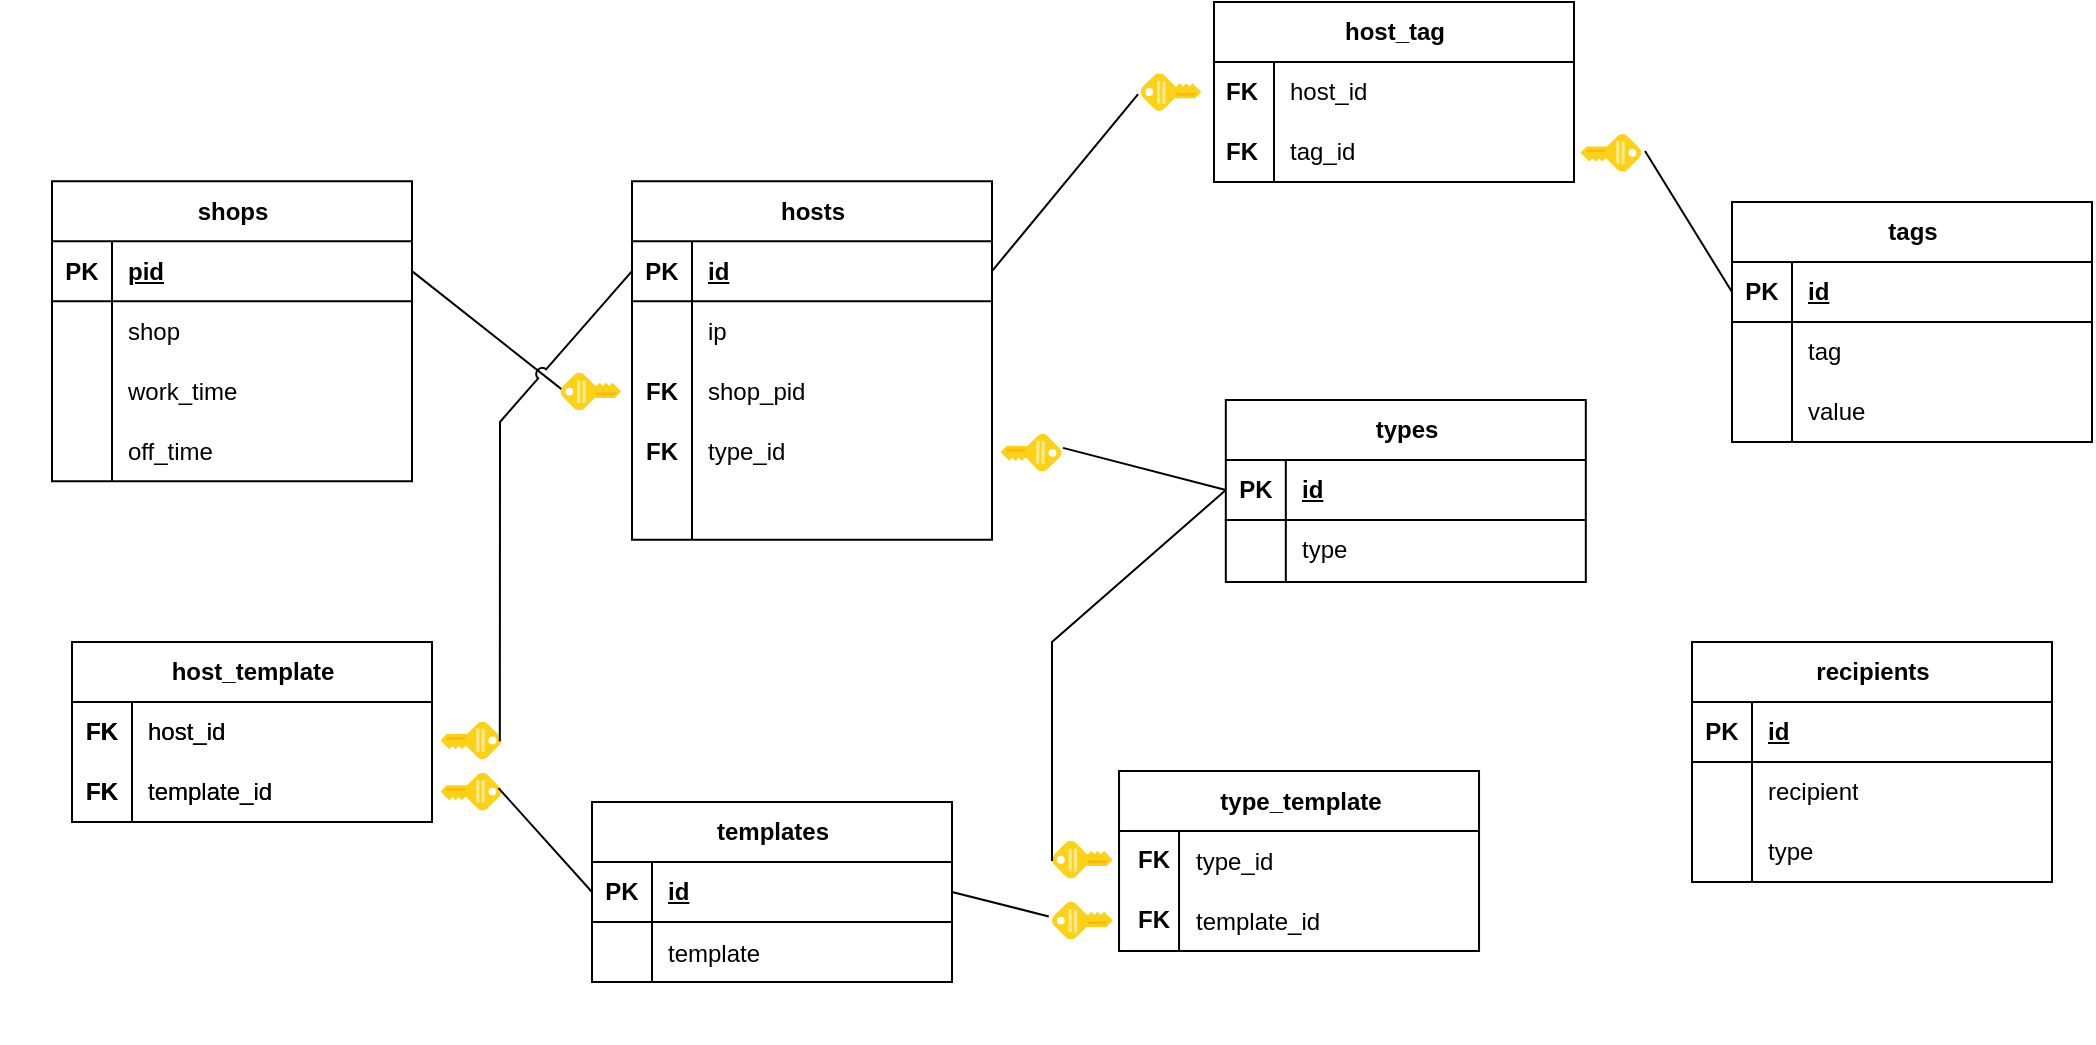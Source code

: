 <mxfile version="21.1.4" type="device">
  <diagram name="Страница-1" id="Page-1">
    <mxGraphModel dx="1434" dy="796" grid="1" gridSize="10" guides="1" tooltips="1" connect="1" arrows="1" fold="1" page="1" pageScale="1" pageWidth="1169" pageHeight="827" math="0" shadow="0">
      <root>
        <mxCell id="0" />
        <mxCell id="1" value="Соединительная линия" parent="0" />
        <mxCell id="zsV1o42NMVgyYvkbm9ST-91" value="tags" style="shape=table;startSize=30;container=1;collapsible=1;childLayout=tableLayout;fixedRows=1;rowLines=0;fontStyle=1;align=center;resizeLast=1;html=1;" parent="1" vertex="1">
          <mxGeometry x="900" y="160" width="180" height="120" as="geometry" />
        </mxCell>
        <mxCell id="zsV1o42NMVgyYvkbm9ST-92" value="" style="shape=tableRow;horizontal=0;startSize=0;swimlaneHead=0;swimlaneBody=0;fillColor=none;collapsible=0;dropTarget=0;points=[[0,0.5],[1,0.5]];portConstraint=eastwest;top=0;left=0;right=0;bottom=1;" parent="zsV1o42NMVgyYvkbm9ST-91" vertex="1">
          <mxGeometry y="30" width="180" height="30" as="geometry" />
        </mxCell>
        <mxCell id="zsV1o42NMVgyYvkbm9ST-93" value="PK" style="shape=partialRectangle;connectable=0;fillColor=none;top=0;left=0;bottom=0;right=0;fontStyle=1;overflow=hidden;whiteSpace=wrap;html=1;" parent="zsV1o42NMVgyYvkbm9ST-92" vertex="1">
          <mxGeometry width="30" height="30" as="geometry">
            <mxRectangle width="30" height="30" as="alternateBounds" />
          </mxGeometry>
        </mxCell>
        <mxCell id="zsV1o42NMVgyYvkbm9ST-94" value="id" style="shape=partialRectangle;connectable=0;fillColor=none;top=0;left=0;bottom=0;right=0;align=left;spacingLeft=6;fontStyle=5;overflow=hidden;whiteSpace=wrap;html=1;" parent="zsV1o42NMVgyYvkbm9ST-92" vertex="1">
          <mxGeometry x="30" width="150" height="30" as="geometry">
            <mxRectangle width="150" height="30" as="alternateBounds" />
          </mxGeometry>
        </mxCell>
        <mxCell id="zsV1o42NMVgyYvkbm9ST-95" value="" style="shape=tableRow;horizontal=0;startSize=0;swimlaneHead=0;swimlaneBody=0;fillColor=none;collapsible=0;dropTarget=0;points=[[0,0.5],[1,0.5]];portConstraint=eastwest;top=0;left=0;right=0;bottom=0;" parent="zsV1o42NMVgyYvkbm9ST-91" vertex="1">
          <mxGeometry y="60" width="180" height="30" as="geometry" />
        </mxCell>
        <mxCell id="zsV1o42NMVgyYvkbm9ST-96" value="" style="shape=partialRectangle;connectable=0;fillColor=none;top=0;left=0;bottom=0;right=0;editable=1;overflow=hidden;whiteSpace=wrap;html=1;" parent="zsV1o42NMVgyYvkbm9ST-95" vertex="1">
          <mxGeometry width="30" height="30" as="geometry">
            <mxRectangle width="30" height="30" as="alternateBounds" />
          </mxGeometry>
        </mxCell>
        <mxCell id="zsV1o42NMVgyYvkbm9ST-97" value="tag" style="shape=partialRectangle;connectable=0;fillColor=none;top=0;left=0;bottom=0;right=0;align=left;spacingLeft=6;overflow=hidden;whiteSpace=wrap;html=1;" parent="zsV1o42NMVgyYvkbm9ST-95" vertex="1">
          <mxGeometry x="30" width="150" height="30" as="geometry">
            <mxRectangle width="150" height="30" as="alternateBounds" />
          </mxGeometry>
        </mxCell>
        <mxCell id="zsV1o42NMVgyYvkbm9ST-98" value="" style="shape=tableRow;horizontal=0;startSize=0;swimlaneHead=0;swimlaneBody=0;fillColor=none;collapsible=0;dropTarget=0;points=[[0,0.5],[1,0.5]];portConstraint=eastwest;top=0;left=0;right=0;bottom=0;" parent="zsV1o42NMVgyYvkbm9ST-91" vertex="1">
          <mxGeometry y="90" width="180" height="30" as="geometry" />
        </mxCell>
        <mxCell id="zsV1o42NMVgyYvkbm9ST-99" value="" style="shape=partialRectangle;connectable=0;fillColor=none;top=0;left=0;bottom=0;right=0;editable=1;overflow=hidden;whiteSpace=wrap;html=1;" parent="zsV1o42NMVgyYvkbm9ST-98" vertex="1">
          <mxGeometry width="30" height="30" as="geometry">
            <mxRectangle width="30" height="30" as="alternateBounds" />
          </mxGeometry>
        </mxCell>
        <mxCell id="zsV1o42NMVgyYvkbm9ST-100" value="value" style="shape=partialRectangle;connectable=0;fillColor=none;top=0;left=0;bottom=0;right=0;align=left;spacingLeft=6;overflow=hidden;whiteSpace=wrap;html=1;" parent="zsV1o42NMVgyYvkbm9ST-98" vertex="1">
          <mxGeometry x="30" width="150" height="30" as="geometry">
            <mxRectangle width="150" height="30" as="alternateBounds" />
          </mxGeometry>
        </mxCell>
        <mxCell id="zsV1o42NMVgyYvkbm9ST-101" value="host_tag" style="shape=table;startSize=30;container=1;collapsible=1;childLayout=tableLayout;fixedRows=1;rowLines=0;fontStyle=1;align=center;resizeLast=1;html=1;" parent="1" vertex="1">
          <mxGeometry x="641" y="60" width="180" height="90" as="geometry" />
        </mxCell>
        <mxCell id="zsV1o42NMVgyYvkbm9ST-108" value="" style="shape=tableRow;horizontal=0;startSize=0;swimlaneHead=0;swimlaneBody=0;fillColor=none;collapsible=0;dropTarget=0;points=[[0,0.5],[1,0.5]];portConstraint=eastwest;top=0;left=0;right=0;bottom=0;" parent="zsV1o42NMVgyYvkbm9ST-101" vertex="1">
          <mxGeometry y="30" width="180" height="30" as="geometry" />
        </mxCell>
        <mxCell id="zsV1o42NMVgyYvkbm9ST-109" value="" style="shape=partialRectangle;connectable=0;fillColor=none;top=0;left=0;bottom=0;right=0;editable=1;overflow=hidden;whiteSpace=wrap;html=1;" parent="zsV1o42NMVgyYvkbm9ST-108" vertex="1">
          <mxGeometry width="30" height="30" as="geometry">
            <mxRectangle width="30" height="30" as="alternateBounds" />
          </mxGeometry>
        </mxCell>
        <mxCell id="zsV1o42NMVgyYvkbm9ST-110" value="host_id" style="shape=partialRectangle;connectable=0;fillColor=none;top=0;left=0;bottom=0;right=0;align=left;spacingLeft=6;overflow=hidden;whiteSpace=wrap;html=1;" parent="zsV1o42NMVgyYvkbm9ST-108" vertex="1">
          <mxGeometry x="30" width="150" height="30" as="geometry">
            <mxRectangle width="150" height="30" as="alternateBounds" />
          </mxGeometry>
        </mxCell>
        <mxCell id="zsV1o42NMVgyYvkbm9ST-105" value="" style="shape=tableRow;horizontal=0;startSize=0;swimlaneHead=0;swimlaneBody=0;fillColor=none;collapsible=0;dropTarget=0;points=[[0,0.5],[1,0.5]];portConstraint=eastwest;top=0;left=0;right=0;bottom=0;" parent="zsV1o42NMVgyYvkbm9ST-101" vertex="1">
          <mxGeometry y="60" width="180" height="30" as="geometry" />
        </mxCell>
        <mxCell id="zsV1o42NMVgyYvkbm9ST-106" value="" style="shape=partialRectangle;connectable=0;fillColor=none;top=0;left=0;bottom=0;right=0;editable=1;overflow=hidden;whiteSpace=wrap;html=1;" parent="zsV1o42NMVgyYvkbm9ST-105" vertex="1">
          <mxGeometry width="30" height="30" as="geometry">
            <mxRectangle width="30" height="30" as="alternateBounds" />
          </mxGeometry>
        </mxCell>
        <mxCell id="zsV1o42NMVgyYvkbm9ST-107" value="tag_id" style="shape=partialRectangle;connectable=0;fillColor=none;top=0;left=0;bottom=0;right=0;align=left;spacingLeft=6;overflow=hidden;whiteSpace=wrap;html=1;" parent="zsV1o42NMVgyYvkbm9ST-105" vertex="1">
          <mxGeometry x="30" width="150" height="30" as="geometry">
            <mxRectangle width="150" height="30" as="alternateBounds" />
          </mxGeometry>
        </mxCell>
        <mxCell id="zsV1o42NMVgyYvkbm9ST-142" value="" style="group" parent="1" vertex="1" connectable="0">
          <mxGeometry x="60" y="149.57" width="180" height="180" as="geometry" />
        </mxCell>
        <mxCell id="zsV1o42NMVgyYvkbm9ST-1" value="shops" style="shape=table;startSize=30;container=1;collapsible=1;childLayout=tableLayout;fixedRows=1;rowLines=0;fontStyle=1;align=center;resizeLast=1;html=1;" parent="zsV1o42NMVgyYvkbm9ST-142" vertex="1">
          <mxGeometry width="180" height="150" as="geometry" />
        </mxCell>
        <mxCell id="zsV1o42NMVgyYvkbm9ST-2" value="" style="shape=tableRow;horizontal=0;startSize=0;swimlaneHead=0;swimlaneBody=0;fillColor=none;collapsible=0;dropTarget=0;points=[[0,0.5],[1,0.5]];portConstraint=eastwest;top=0;left=0;right=0;bottom=1;" parent="zsV1o42NMVgyYvkbm9ST-1" vertex="1">
          <mxGeometry y="30" width="180" height="30" as="geometry" />
        </mxCell>
        <mxCell id="zsV1o42NMVgyYvkbm9ST-3" value="PK" style="shape=partialRectangle;connectable=0;fillColor=none;top=0;left=0;bottom=0;right=0;fontStyle=1;overflow=hidden;whiteSpace=wrap;html=1;" parent="zsV1o42NMVgyYvkbm9ST-2" vertex="1">
          <mxGeometry width="30" height="30" as="geometry">
            <mxRectangle width="30" height="30" as="alternateBounds" />
          </mxGeometry>
        </mxCell>
        <mxCell id="zsV1o42NMVgyYvkbm9ST-4" value="pid" style="shape=partialRectangle;connectable=0;fillColor=none;top=0;left=0;bottom=0;right=0;align=left;spacingLeft=6;fontStyle=5;overflow=hidden;whiteSpace=wrap;html=1;" parent="zsV1o42NMVgyYvkbm9ST-2" vertex="1">
          <mxGeometry x="30" width="150" height="30" as="geometry">
            <mxRectangle width="150" height="30" as="alternateBounds" />
          </mxGeometry>
        </mxCell>
        <mxCell id="zsV1o42NMVgyYvkbm9ST-5" value="" style="shape=tableRow;horizontal=0;startSize=0;swimlaneHead=0;swimlaneBody=0;fillColor=none;collapsible=0;dropTarget=0;points=[[0,0.5],[1,0.5]];portConstraint=eastwest;top=0;left=0;right=0;bottom=0;" parent="zsV1o42NMVgyYvkbm9ST-1" vertex="1">
          <mxGeometry y="60" width="180" height="30" as="geometry" />
        </mxCell>
        <mxCell id="zsV1o42NMVgyYvkbm9ST-6" value="" style="shape=partialRectangle;connectable=0;fillColor=none;top=0;left=0;bottom=0;right=0;editable=1;overflow=hidden;whiteSpace=wrap;html=1;" parent="zsV1o42NMVgyYvkbm9ST-5" vertex="1">
          <mxGeometry width="30" height="30" as="geometry">
            <mxRectangle width="30" height="30" as="alternateBounds" />
          </mxGeometry>
        </mxCell>
        <mxCell id="zsV1o42NMVgyYvkbm9ST-7" value="" style="shape=partialRectangle;connectable=0;fillColor=none;top=0;left=0;bottom=0;right=0;align=left;spacingLeft=6;overflow=hidden;whiteSpace=wrap;html=1;" parent="zsV1o42NMVgyYvkbm9ST-5" vertex="1">
          <mxGeometry x="30" width="150" height="30" as="geometry">
            <mxRectangle width="150" height="30" as="alternateBounds" />
          </mxGeometry>
        </mxCell>
        <mxCell id="zsV1o42NMVgyYvkbm9ST-8" value="" style="shape=tableRow;horizontal=0;startSize=0;swimlaneHead=0;swimlaneBody=0;fillColor=none;collapsible=0;dropTarget=0;points=[[0,0.5],[1,0.5]];portConstraint=eastwest;top=0;left=0;right=0;bottom=0;" parent="zsV1o42NMVgyYvkbm9ST-1" vertex="1">
          <mxGeometry y="90" width="180" height="60" as="geometry" />
        </mxCell>
        <mxCell id="zsV1o42NMVgyYvkbm9ST-9" value="" style="shape=partialRectangle;connectable=0;fillColor=none;top=0;left=0;bottom=0;right=0;editable=1;overflow=hidden;whiteSpace=wrap;html=1;" parent="zsV1o42NMVgyYvkbm9ST-8" vertex="1">
          <mxGeometry width="30" height="60" as="geometry">
            <mxRectangle width="30" height="60" as="alternateBounds" />
          </mxGeometry>
        </mxCell>
        <mxCell id="zsV1o42NMVgyYvkbm9ST-10" value="" style="shape=partialRectangle;connectable=0;fillColor=none;top=0;left=0;bottom=0;right=0;align=left;spacingLeft=6;overflow=hidden;whiteSpace=wrap;html=1;" parent="zsV1o42NMVgyYvkbm9ST-8" vertex="1">
          <mxGeometry x="30" width="150" height="60" as="geometry">
            <mxRectangle width="150" height="60" as="alternateBounds" />
          </mxGeometry>
        </mxCell>
        <mxCell id="zsV1o42NMVgyYvkbm9ST-137" value="shop" style="shape=partialRectangle;connectable=0;fillColor=none;top=0;left=0;bottom=0;right=0;align=left;spacingLeft=6;overflow=hidden;whiteSpace=wrap;html=1;" parent="zsV1o42NMVgyYvkbm9ST-142" vertex="1">
          <mxGeometry x="30" y="60" width="150" height="30" as="geometry">
            <mxRectangle width="150" height="30" as="alternateBounds" />
          </mxGeometry>
        </mxCell>
        <mxCell id="zsV1o42NMVgyYvkbm9ST-139" value="work_time" style="shape=partialRectangle;connectable=0;fillColor=none;top=0;left=0;bottom=0;right=0;align=left;spacingLeft=6;overflow=hidden;whiteSpace=wrap;html=1;" parent="zsV1o42NMVgyYvkbm9ST-142" vertex="1">
          <mxGeometry x="30" y="90" width="150" height="30" as="geometry">
            <mxRectangle width="150" height="30" as="alternateBounds" />
          </mxGeometry>
        </mxCell>
        <mxCell id="zsV1o42NMVgyYvkbm9ST-140" value="off_time" style="shape=partialRectangle;connectable=0;fillColor=none;top=0;left=0;bottom=0;right=0;align=left;spacingLeft=6;overflow=hidden;whiteSpace=wrap;html=1;" parent="zsV1o42NMVgyYvkbm9ST-142" vertex="1">
          <mxGeometry x="30" y="120" width="150" height="30" as="geometry">
            <mxRectangle width="150" height="30" as="alternateBounds" />
          </mxGeometry>
        </mxCell>
        <mxCell id="zsV1o42NMVgyYvkbm9ST-170" value="" style="shape=partialRectangle;connectable=0;fillColor=none;top=0;left=0;bottom=0;right=0;fontStyle=1;overflow=hidden;whiteSpace=wrap;html=1;" parent="zsV1o42NMVgyYvkbm9ST-142" vertex="1">
          <mxGeometry x="-1.421e-14" y="120" width="30" height="30" as="geometry">
            <mxRectangle width="30" height="30" as="alternateBounds" />
          </mxGeometry>
        </mxCell>
        <mxCell id="zsV1o42NMVgyYvkbm9ST-171" value="" style="shape=partialRectangle;connectable=0;fillColor=none;top=0;left=0;bottom=0;right=0;fontStyle=1;overflow=hidden;whiteSpace=wrap;html=1;" parent="zsV1o42NMVgyYvkbm9ST-142" vertex="1">
          <mxGeometry x="-1.421e-14" y="150" width="30" height="30" as="geometry">
            <mxRectangle width="30" height="30" as="alternateBounds" />
          </mxGeometry>
        </mxCell>
        <mxCell id="zsV1o42NMVgyYvkbm9ST-146" value="" style="endArrow=none;html=1;rounded=0;entryX=0.545;entryY=0.032;entryDx=0;entryDy=0;entryPerimeter=0;exitX=1;exitY=0.5;exitDx=0;exitDy=0;" parent="1" source="zsV1o42NMVgyYvkbm9ST-2" target="zsV1o42NMVgyYvkbm9ST-143" edge="1">
          <mxGeometry width="50" height="50" relative="1" as="geometry">
            <mxPoint x="350" y="285" as="sourcePoint" />
            <mxPoint x="350" y="440" as="targetPoint" />
          </mxGeometry>
        </mxCell>
        <mxCell id="zsV1o42NMVgyYvkbm9ST-147" value="" style="group" parent="1" vertex="1" connectable="0">
          <mxGeometry x="320" y="149.57" width="210" height="200" as="geometry" />
        </mxCell>
        <mxCell id="zsV1o42NMVgyYvkbm9ST-141" value="" style="group" parent="zsV1o42NMVgyYvkbm9ST-147" vertex="1" connectable="0">
          <mxGeometry x="30" width="180" height="200" as="geometry" />
        </mxCell>
        <mxCell id="zsV1o42NMVgyYvkbm9ST-65" value="hosts" style="shape=table;startSize=30;container=1;collapsible=1;childLayout=tableLayout;fixedRows=1;rowLines=0;fontStyle=1;align=center;resizeLast=1;html=1;" parent="zsV1o42NMVgyYvkbm9ST-141" vertex="1">
          <mxGeometry width="180" height="179.35" as="geometry" />
        </mxCell>
        <mxCell id="zsV1o42NMVgyYvkbm9ST-66" value="" style="shape=tableRow;horizontal=0;startSize=0;swimlaneHead=0;swimlaneBody=0;fillColor=none;collapsible=0;dropTarget=0;points=[[0,0.5],[1,0.5]];portConstraint=eastwest;top=0;left=0;right=0;bottom=1;" parent="zsV1o42NMVgyYvkbm9ST-65" vertex="1">
          <mxGeometry y="30" width="180" height="30" as="geometry" />
        </mxCell>
        <mxCell id="zsV1o42NMVgyYvkbm9ST-67" value="PK" style="shape=partialRectangle;connectable=0;fillColor=none;top=0;left=0;bottom=0;right=0;fontStyle=1;overflow=hidden;whiteSpace=wrap;html=1;" parent="zsV1o42NMVgyYvkbm9ST-66" vertex="1">
          <mxGeometry width="30" height="30" as="geometry">
            <mxRectangle width="30" height="30" as="alternateBounds" />
          </mxGeometry>
        </mxCell>
        <mxCell id="zsV1o42NMVgyYvkbm9ST-68" value="id" style="shape=partialRectangle;connectable=0;fillColor=none;top=0;left=0;bottom=0;right=0;align=left;spacingLeft=6;fontStyle=5;overflow=hidden;whiteSpace=wrap;html=1;" parent="zsV1o42NMVgyYvkbm9ST-66" vertex="1">
          <mxGeometry x="30" width="150" height="30" as="geometry">
            <mxRectangle width="150" height="30" as="alternateBounds" />
          </mxGeometry>
        </mxCell>
        <mxCell id="zsV1o42NMVgyYvkbm9ST-69" value="" style="shape=tableRow;horizontal=0;startSize=0;swimlaneHead=0;swimlaneBody=0;fillColor=none;collapsible=0;dropTarget=0;points=[[0,0.5],[1,0.5]];portConstraint=eastwest;top=0;left=0;right=0;bottom=0;" parent="zsV1o42NMVgyYvkbm9ST-65" vertex="1">
          <mxGeometry y="60" width="180" height="30" as="geometry" />
        </mxCell>
        <mxCell id="zsV1o42NMVgyYvkbm9ST-70" value="" style="shape=partialRectangle;connectable=0;fillColor=none;top=0;left=0;bottom=0;right=0;editable=1;overflow=hidden;whiteSpace=wrap;html=1;" parent="zsV1o42NMVgyYvkbm9ST-69" vertex="1">
          <mxGeometry width="30" height="30" as="geometry">
            <mxRectangle width="30" height="30" as="alternateBounds" />
          </mxGeometry>
        </mxCell>
        <mxCell id="zsV1o42NMVgyYvkbm9ST-71" value="ip" style="shape=partialRectangle;connectable=0;fillColor=none;top=0;left=0;bottom=0;right=0;align=left;spacingLeft=6;overflow=hidden;whiteSpace=wrap;html=1;" parent="zsV1o42NMVgyYvkbm9ST-69" vertex="1">
          <mxGeometry x="30" width="150" height="30" as="geometry">
            <mxRectangle width="150" height="30" as="alternateBounds" />
          </mxGeometry>
        </mxCell>
        <mxCell id="zsV1o42NMVgyYvkbm9ST-72" value="" style="shape=tableRow;horizontal=0;startSize=0;swimlaneHead=0;swimlaneBody=0;fillColor=none;collapsible=0;dropTarget=0;points=[[0,0.5],[1,0.5]];portConstraint=eastwest;top=0;left=0;right=0;bottom=0;" parent="zsV1o42NMVgyYvkbm9ST-65" vertex="1">
          <mxGeometry y="90" width="180" height="89" as="geometry" />
        </mxCell>
        <mxCell id="zsV1o42NMVgyYvkbm9ST-73" value="" style="shape=partialRectangle;connectable=0;fillColor=none;top=0;left=0;bottom=0;right=0;editable=1;overflow=hidden;whiteSpace=wrap;html=1;" parent="zsV1o42NMVgyYvkbm9ST-72" vertex="1">
          <mxGeometry width="30" height="89" as="geometry">
            <mxRectangle width="30" height="89" as="alternateBounds" />
          </mxGeometry>
        </mxCell>
        <mxCell id="zsV1o42NMVgyYvkbm9ST-74" value="" style="shape=partialRectangle;connectable=0;fillColor=none;top=0;left=0;bottom=0;right=0;align=left;spacingLeft=6;overflow=hidden;whiteSpace=wrap;html=1;" parent="zsV1o42NMVgyYvkbm9ST-72" vertex="1">
          <mxGeometry x="30" width="150" height="89" as="geometry">
            <mxRectangle width="150" height="89" as="alternateBounds" />
          </mxGeometry>
        </mxCell>
        <mxCell id="zsV1o42NMVgyYvkbm9ST-79" value="shop_pid" style="shape=partialRectangle;connectable=0;fillColor=none;top=0;left=0;bottom=0;right=0;align=left;spacingLeft=6;overflow=hidden;whiteSpace=wrap;html=1;" parent="zsV1o42NMVgyYvkbm9ST-141" vertex="1">
          <mxGeometry x="30" y="90" width="150" height="30" as="geometry">
            <mxRectangle width="150" height="30" as="alternateBounds" />
          </mxGeometry>
        </mxCell>
        <mxCell id="zsV1o42NMVgyYvkbm9ST-82" value="type_id" style="shape=partialRectangle;connectable=0;fillColor=none;top=0;left=0;bottom=0;right=0;align=left;spacingLeft=6;overflow=hidden;whiteSpace=wrap;html=1;" parent="zsV1o42NMVgyYvkbm9ST-141" vertex="1">
          <mxGeometry x="30" y="120" width="150" height="30" as="geometry">
            <mxRectangle width="150" height="30" as="alternateBounds" />
          </mxGeometry>
        </mxCell>
        <mxCell id="zsV1o42NMVgyYvkbm9ST-168" value="FK" style="shape=partialRectangle;connectable=0;fillColor=none;top=0;left=0;bottom=0;right=0;fontStyle=1;overflow=hidden;whiteSpace=wrap;html=1;" parent="zsV1o42NMVgyYvkbm9ST-141" vertex="1">
          <mxGeometry y="90" width="30" height="30" as="geometry">
            <mxRectangle width="30" height="30" as="alternateBounds" />
          </mxGeometry>
        </mxCell>
        <mxCell id="zsV1o42NMVgyYvkbm9ST-173" value="FK" style="shape=partialRectangle;connectable=0;fillColor=none;top=0;left=0;bottom=0;right=0;fontStyle=1;overflow=hidden;whiteSpace=wrap;html=1;" parent="zsV1o42NMVgyYvkbm9ST-141" vertex="1">
          <mxGeometry y="120" width="30" height="30" as="geometry">
            <mxRectangle width="30" height="30" as="alternateBounds" />
          </mxGeometry>
        </mxCell>
        <mxCell id="zsV1o42NMVgyYvkbm9ST-143" value="" style="sketch=0;aspect=fixed;html=1;points=[];align=center;image;fontSize=12;image=img/lib/mscae/Key.svg;rotation=-90;" parent="zsV1o42NMVgyYvkbm9ST-147" vertex="1">
          <mxGeometry y="90" width="18.87" height="30.43" as="geometry" />
        </mxCell>
        <mxCell id="zsV1o42NMVgyYvkbm9ST-157" value="" style="group" parent="1" vertex="1" connectable="0">
          <mxGeometry x="660.0" y="279" width="215.78" height="135" as="geometry" />
        </mxCell>
        <mxCell id="zsV1o42NMVgyYvkbm9ST-37" value="types" style="shape=table;startSize=30;container=1;collapsible=1;childLayout=tableLayout;fixedRows=1;rowLines=0;fontStyle=1;align=center;resizeLast=1;html=1;" parent="zsV1o42NMVgyYvkbm9ST-157" vertex="1">
          <mxGeometry x="-13.09" y="-20" width="180" height="91" as="geometry" />
        </mxCell>
        <mxCell id="zsV1o42NMVgyYvkbm9ST-38" value="" style="shape=tableRow;horizontal=0;startSize=0;swimlaneHead=0;swimlaneBody=0;fillColor=none;collapsible=0;dropTarget=0;points=[[0,0.5],[1,0.5]];portConstraint=eastwest;top=0;left=0;right=0;bottom=1;" parent="zsV1o42NMVgyYvkbm9ST-37" vertex="1">
          <mxGeometry y="30" width="180" height="30" as="geometry" />
        </mxCell>
        <mxCell id="zsV1o42NMVgyYvkbm9ST-39" value="PK" style="shape=partialRectangle;connectable=0;fillColor=none;top=0;left=0;bottom=0;right=0;fontStyle=1;overflow=hidden;whiteSpace=wrap;html=1;" parent="zsV1o42NMVgyYvkbm9ST-38" vertex="1">
          <mxGeometry width="30" height="30" as="geometry">
            <mxRectangle width="30" height="30" as="alternateBounds" />
          </mxGeometry>
        </mxCell>
        <mxCell id="zsV1o42NMVgyYvkbm9ST-40" value="id" style="shape=partialRectangle;connectable=0;fillColor=none;top=0;left=0;bottom=0;right=0;align=left;spacingLeft=6;fontStyle=5;overflow=hidden;whiteSpace=wrap;html=1;" parent="zsV1o42NMVgyYvkbm9ST-38" vertex="1">
          <mxGeometry x="30" width="150" height="30" as="geometry">
            <mxRectangle width="150" height="30" as="alternateBounds" />
          </mxGeometry>
        </mxCell>
        <mxCell id="zsV1o42NMVgyYvkbm9ST-41" value="" style="shape=tableRow;horizontal=0;startSize=0;swimlaneHead=0;swimlaneBody=0;fillColor=none;collapsible=0;dropTarget=0;points=[[0,0.5],[1,0.5]];portConstraint=eastwest;top=0;left=0;right=0;bottom=0;" parent="zsV1o42NMVgyYvkbm9ST-37" vertex="1">
          <mxGeometry y="60" width="180" height="31" as="geometry" />
        </mxCell>
        <mxCell id="zsV1o42NMVgyYvkbm9ST-42" value="" style="shape=partialRectangle;connectable=0;fillColor=none;top=0;left=0;bottom=0;right=0;editable=1;overflow=hidden;whiteSpace=wrap;html=1;" parent="zsV1o42NMVgyYvkbm9ST-41" vertex="1">
          <mxGeometry width="30" height="31" as="geometry">
            <mxRectangle width="30" height="31" as="alternateBounds" />
          </mxGeometry>
        </mxCell>
        <mxCell id="zsV1o42NMVgyYvkbm9ST-43" value="" style="shape=partialRectangle;connectable=0;fillColor=none;top=0;left=0;bottom=0;right=0;align=left;spacingLeft=6;overflow=hidden;whiteSpace=wrap;html=1;" parent="zsV1o42NMVgyYvkbm9ST-41" vertex="1">
          <mxGeometry x="30" width="150" height="31" as="geometry">
            <mxRectangle width="150" height="31" as="alternateBounds" />
          </mxGeometry>
        </mxCell>
        <mxCell id="G-o0Ir6fuLIiL3Ky4G_D-50" value="type" style="shape=partialRectangle;connectable=0;fillColor=none;top=0;left=0;bottom=0;right=0;align=left;spacingLeft=6;overflow=hidden;whiteSpace=wrap;html=1;" parent="zsV1o42NMVgyYvkbm9ST-157" vertex="1">
          <mxGeometry x="16.91" y="40.21" width="150" height="30" as="geometry">
            <mxRectangle width="150" height="30" as="alternateBounds" />
          </mxGeometry>
        </mxCell>
        <mxCell id="zsV1o42NMVgyYvkbm9ST-163" value="" style="endArrow=none;html=1;rounded=0;entryX=0.365;entryY=-0.026;entryDx=0;entryDy=0;entryPerimeter=0;exitX=0;exitY=0.5;exitDx=0;exitDy=0;" parent="1" source="zsV1o42NMVgyYvkbm9ST-38" target="zsV1o42NMVgyYvkbm9ST-156" edge="1">
          <mxGeometry width="50" height="50" relative="1" as="geometry">
            <mxPoint x="590.78" y="345" as="sourcePoint" />
            <mxPoint x="664.22" y="520" as="targetPoint" />
          </mxGeometry>
        </mxCell>
        <mxCell id="zsV1o42NMVgyYvkbm9ST-164" value="" style="endArrow=none;html=1;rounded=0;exitX=1;exitY=0.5;exitDx=0;exitDy=0;entryX=0.445;entryY=-0.038;entryDx=0;entryDy=0;entryPerimeter=0;" parent="1" source="zsV1o42NMVgyYvkbm9ST-66" target="zsV1o42NMVgyYvkbm9ST-165" edge="1">
          <mxGeometry width="50" height="50" relative="1" as="geometry">
            <mxPoint x="601" y="325" as="sourcePoint" />
            <mxPoint x="650" y="170" as="targetPoint" />
          </mxGeometry>
        </mxCell>
        <mxCell id="zsV1o42NMVgyYvkbm9ST-165" value="" style="sketch=0;aspect=fixed;html=1;points=[];align=center;image;fontSize=12;image=img/lib/mscae/Key.svg;rotation=-90;" parent="1" vertex="1">
          <mxGeometry x="610" y="89.79" width="18.87" height="30.43" as="geometry" />
        </mxCell>
        <mxCell id="zsV1o42NMVgyYvkbm9ST-166" value="" style="sketch=0;aspect=fixed;html=1;points=[];align=center;image;fontSize=12;image=img/lib/mscae/Key.svg;rotation=90;" parent="1" vertex="1">
          <mxGeometry x="830" y="120.22" width="18.87" height="30.43" as="geometry" />
        </mxCell>
        <mxCell id="zsV1o42NMVgyYvkbm9ST-167" value="" style="endArrow=none;html=1;rounded=0;exitX=0;exitY=0.5;exitDx=0;exitDy=0;entryX=0.452;entryY=-0.061;entryDx=0;entryDy=0;entryPerimeter=0;" parent="1" source="zsV1o42NMVgyYvkbm9ST-92" target="zsV1o42NMVgyYvkbm9ST-166" edge="1">
          <mxGeometry width="50" height="50" relative="1" as="geometry">
            <mxPoint x="930" y="159" as="sourcePoint" />
            <mxPoint x="973" y="70" as="targetPoint" />
          </mxGeometry>
        </mxCell>
        <mxCell id="zsV1o42NMVgyYvkbm9ST-156" value="" style="sketch=0;aspect=fixed;html=1;points=[];align=center;image;fontSize=12;image=img/lib/mscae/Key.svg;rotation=91;" parent="1" vertex="1">
          <mxGeometry x="540" y="270.0" width="18.87" height="30.43" as="geometry" />
        </mxCell>
        <mxCell id="zsV1o42NMVgyYvkbm9ST-174" value="FK" style="shape=partialRectangle;connectable=0;fillColor=none;top=0;left=0;bottom=0;right=0;fontStyle=1;overflow=hidden;whiteSpace=wrap;html=1;" parent="1" vertex="1">
          <mxGeometry x="640" y="119.57" width="30" height="30" as="geometry">
            <mxRectangle width="30" height="30" as="alternateBounds" />
          </mxGeometry>
        </mxCell>
        <mxCell id="zsV1o42NMVgyYvkbm9ST-175" value="FK" style="shape=partialRectangle;connectable=0;fillColor=none;top=0;left=0;bottom=0;right=0;fontStyle=1;overflow=hidden;whiteSpace=wrap;html=1;" parent="1" vertex="1">
          <mxGeometry x="640" y="89.57" width="30" height="30" as="geometry">
            <mxRectangle width="30" height="30" as="alternateBounds" />
          </mxGeometry>
        </mxCell>
        <mxCell id="lvVK7Kbt0AySzbdY6c-X-12" value="" style="group" parent="1" vertex="1" connectable="0">
          <mxGeometry x="320" y="450" width="180" height="120.5" as="geometry" />
        </mxCell>
        <mxCell id="lvVK7Kbt0AySzbdY6c-X-13" value="" style="group" parent="lvVK7Kbt0AySzbdY6c-X-12" vertex="1" connectable="0">
          <mxGeometry x="10" y="10" width="180" height="120.5" as="geometry" />
        </mxCell>
        <mxCell id="lvVK7Kbt0AySzbdY6c-X-3" value="templates" style="shape=table;startSize=30;container=1;collapsible=1;childLayout=tableLayout;fixedRows=1;rowLines=0;fontStyle=1;align=center;resizeLast=1;html=1;" parent="lvVK7Kbt0AySzbdY6c-X-13" vertex="1">
          <mxGeometry width="180" height="90" as="geometry" />
        </mxCell>
        <mxCell id="lvVK7Kbt0AySzbdY6c-X-4" value="" style="shape=tableRow;horizontal=0;startSize=0;swimlaneHead=0;swimlaneBody=0;fillColor=none;collapsible=0;dropTarget=0;points=[[0,0.5],[1,0.5]];portConstraint=eastwest;top=0;left=0;right=0;bottom=1;" parent="lvVK7Kbt0AySzbdY6c-X-3" vertex="1">
          <mxGeometry y="30" width="180" height="30" as="geometry" />
        </mxCell>
        <mxCell id="lvVK7Kbt0AySzbdY6c-X-5" value="PK" style="shape=partialRectangle;connectable=0;fillColor=none;top=0;left=0;bottom=0;right=0;fontStyle=1;overflow=hidden;whiteSpace=wrap;html=1;" parent="lvVK7Kbt0AySzbdY6c-X-4" vertex="1">
          <mxGeometry width="30" height="30" as="geometry">
            <mxRectangle width="30" height="30" as="alternateBounds" />
          </mxGeometry>
        </mxCell>
        <mxCell id="lvVK7Kbt0AySzbdY6c-X-6" value="id" style="shape=partialRectangle;connectable=0;fillColor=none;top=0;left=0;bottom=0;right=0;align=left;spacingLeft=6;fontStyle=5;overflow=hidden;whiteSpace=wrap;html=1;" parent="lvVK7Kbt0AySzbdY6c-X-4" vertex="1">
          <mxGeometry x="30" width="150" height="30" as="geometry">
            <mxRectangle width="150" height="30" as="alternateBounds" />
          </mxGeometry>
        </mxCell>
        <mxCell id="lvVK7Kbt0AySzbdY6c-X-7" value="" style="shape=tableRow;horizontal=0;startSize=0;swimlaneHead=0;swimlaneBody=0;fillColor=none;collapsible=0;dropTarget=0;points=[[0,0.5],[1,0.5]];portConstraint=eastwest;top=0;left=0;right=0;bottom=0;" parent="lvVK7Kbt0AySzbdY6c-X-3" vertex="1">
          <mxGeometry y="60" width="180" height="30" as="geometry" />
        </mxCell>
        <mxCell id="lvVK7Kbt0AySzbdY6c-X-8" value="" style="shape=partialRectangle;connectable=0;fillColor=none;top=0;left=0;bottom=0;right=0;editable=1;overflow=hidden;whiteSpace=wrap;html=1;" parent="lvVK7Kbt0AySzbdY6c-X-7" vertex="1">
          <mxGeometry width="30" height="30" as="geometry">
            <mxRectangle width="30" height="30" as="alternateBounds" />
          </mxGeometry>
        </mxCell>
        <mxCell id="lvVK7Kbt0AySzbdY6c-X-9" value="" style="shape=partialRectangle;connectable=0;fillColor=none;top=0;left=0;bottom=0;right=0;align=left;spacingLeft=6;overflow=hidden;whiteSpace=wrap;html=1;" parent="lvVK7Kbt0AySzbdY6c-X-7" vertex="1">
          <mxGeometry x="30" width="150" height="30" as="geometry">
            <mxRectangle width="150" height="30" as="alternateBounds" />
          </mxGeometry>
        </mxCell>
        <mxCell id="lvVK7Kbt0AySzbdY6c-X-10" value="template" style="shape=partialRectangle;connectable=0;fillColor=none;top=0;left=0;bottom=0;right=0;align=left;spacingLeft=6;overflow=hidden;whiteSpace=wrap;html=1;" parent="lvVK7Kbt0AySzbdY6c-X-13" vertex="1">
          <mxGeometry x="30" y="60.5" width="150" height="30" as="geometry">
            <mxRectangle width="150" height="30" as="alternateBounds" />
          </mxGeometry>
        </mxCell>
        <mxCell id="5nh-abn0xY6gqfLPR4Zg-37" value="" style="group" parent="1" vertex="1" connectable="0">
          <mxGeometry x="560.0" y="444.5" width="213.52" height="90" as="geometry" />
        </mxCell>
        <mxCell id="5nh-abn0xY6gqfLPR4Zg-1" value="type_template" style="shape=table;startSize=30;container=1;collapsible=1;childLayout=tableLayout;fixedRows=1;rowLines=0;fontStyle=1;align=center;resizeLast=1;html=1;" parent="5nh-abn0xY6gqfLPR4Zg-37" vertex="1">
          <mxGeometry x="33.52" width="180" height="90" as="geometry" />
        </mxCell>
        <mxCell id="5nh-abn0xY6gqfLPR4Zg-2" value="" style="shape=tableRow;horizontal=0;startSize=0;swimlaneHead=0;swimlaneBody=0;fillColor=none;collapsible=0;dropTarget=0;points=[[0,0.5],[1,0.5]];portConstraint=eastwest;top=0;left=0;right=0;bottom=0;" parent="5nh-abn0xY6gqfLPR4Zg-1" vertex="1">
          <mxGeometry y="30" width="180" height="30" as="geometry" />
        </mxCell>
        <mxCell id="5nh-abn0xY6gqfLPR4Zg-3" value="" style="shape=partialRectangle;connectable=0;fillColor=none;top=0;left=0;bottom=0;right=0;editable=1;overflow=hidden;whiteSpace=wrap;html=1;" parent="5nh-abn0xY6gqfLPR4Zg-2" vertex="1">
          <mxGeometry width="30" height="30" as="geometry">
            <mxRectangle width="30" height="30" as="alternateBounds" />
          </mxGeometry>
        </mxCell>
        <mxCell id="5nh-abn0xY6gqfLPR4Zg-4" value="type_id" style="shape=partialRectangle;connectable=0;fillColor=none;top=0;left=0;bottom=0;right=0;align=left;spacingLeft=6;overflow=hidden;whiteSpace=wrap;html=1;" parent="5nh-abn0xY6gqfLPR4Zg-2" vertex="1">
          <mxGeometry x="30" width="150" height="30" as="geometry">
            <mxRectangle width="150" height="30" as="alternateBounds" />
          </mxGeometry>
        </mxCell>
        <mxCell id="5nh-abn0xY6gqfLPR4Zg-5" value="" style="shape=tableRow;horizontal=0;startSize=0;swimlaneHead=0;swimlaneBody=0;fillColor=none;collapsible=0;dropTarget=0;points=[[0,0.5],[1,0.5]];portConstraint=eastwest;top=0;left=0;right=0;bottom=0;" parent="5nh-abn0xY6gqfLPR4Zg-1" vertex="1">
          <mxGeometry y="60" width="180" height="30" as="geometry" />
        </mxCell>
        <mxCell id="5nh-abn0xY6gqfLPR4Zg-6" value="" style="shape=partialRectangle;connectable=0;fillColor=none;top=0;left=0;bottom=0;right=0;editable=1;overflow=hidden;whiteSpace=wrap;html=1;" parent="5nh-abn0xY6gqfLPR4Zg-5" vertex="1">
          <mxGeometry width="30" height="30" as="geometry">
            <mxRectangle width="30" height="30" as="alternateBounds" />
          </mxGeometry>
        </mxCell>
        <mxCell id="5nh-abn0xY6gqfLPR4Zg-7" value="template_id" style="shape=partialRectangle;connectable=0;fillColor=none;top=0;left=0;bottom=0;right=0;align=left;spacingLeft=6;overflow=hidden;whiteSpace=wrap;html=1;" parent="5nh-abn0xY6gqfLPR4Zg-5" vertex="1">
          <mxGeometry x="30" width="150" height="30" as="geometry">
            <mxRectangle width="150" height="30" as="alternateBounds" />
          </mxGeometry>
        </mxCell>
        <mxCell id="5nh-abn0xY6gqfLPR4Zg-32" value="" style="sketch=0;aspect=fixed;html=1;points=[];align=center;image;fontSize=12;image=img/lib/mscae/Key.svg;rotation=-90;" parent="5nh-abn0xY6gqfLPR4Zg-37" vertex="1">
          <mxGeometry x="5.78" y="59.57" width="18.87" height="30.43" as="geometry" />
        </mxCell>
        <mxCell id="5nh-abn0xY6gqfLPR4Zg-33" value="FK" style="shape=partialRectangle;connectable=0;fillColor=none;top=0;left=0;bottom=0;right=0;fontStyle=1;overflow=hidden;whiteSpace=wrap;html=1;" parent="5nh-abn0xY6gqfLPR4Zg-37" vertex="1">
          <mxGeometry x="35.78" y="29.57" width="30" height="30" as="geometry">
            <mxRectangle width="30" height="30" as="alternateBounds" />
          </mxGeometry>
        </mxCell>
        <mxCell id="5nh-abn0xY6gqfLPR4Zg-34" value="FK" style="shape=partialRectangle;connectable=0;fillColor=none;top=0;left=0;bottom=0;right=0;fontStyle=1;overflow=hidden;whiteSpace=wrap;html=1;" parent="5nh-abn0xY6gqfLPR4Zg-37" vertex="1">
          <mxGeometry x="35.78" y="59.57" width="30" height="30" as="geometry">
            <mxRectangle width="30" height="30" as="alternateBounds" />
          </mxGeometry>
        </mxCell>
        <mxCell id="5nh-abn0xY6gqfLPR4Zg-61" value="" style="sketch=0;aspect=fixed;html=1;points=[];align=center;image;fontSize=12;image=img/lib/mscae/Key.svg;rotation=-90;" parent="5nh-abn0xY6gqfLPR4Zg-37" vertex="1">
          <mxGeometry x="5.78" y="29.14" width="18.87" height="30.43" as="geometry" />
        </mxCell>
        <mxCell id="5nh-abn0xY6gqfLPR4Zg-38" value="" style="endArrow=none;html=1;rounded=0;exitX=0.61;exitY=-0.052;exitDx=0;exitDy=0;exitPerimeter=0;entryX=1;entryY=0.5;entryDx=0;entryDy=0;" parent="1" source="5nh-abn0xY6gqfLPR4Zg-32" target="lvVK7Kbt0AySzbdY6c-X-4" edge="1">
          <mxGeometry width="50" height="50" relative="1" as="geometry">
            <mxPoint x="657" y="314" as="sourcePoint" />
            <mxPoint x="490" y="500" as="targetPoint" />
          </mxGeometry>
        </mxCell>
        <mxCell id="5nh-abn0xY6gqfLPR4Zg-56" value="" style="group" parent="1" vertex="1" connectable="0">
          <mxGeometry x="70" y="380" width="214.65" height="90" as="geometry" />
        </mxCell>
        <mxCell id="5nh-abn0xY6gqfLPR4Zg-43" value="" style="sketch=0;aspect=fixed;html=1;points=[];align=center;image;fontSize=12;image=img/lib/mscae/Key.svg;rotation=90;" parent="5nh-abn0xY6gqfLPR4Zg-56" vertex="1">
          <mxGeometry x="190" y="59.57" width="18.87" height="30.43" as="geometry" />
        </mxCell>
        <mxCell id="5nh-abn0xY6gqfLPR4Zg-58" value="" style="group" parent="5nh-abn0xY6gqfLPR4Zg-56" vertex="1" connectable="0">
          <mxGeometry width="214.65" height="90" as="geometry" />
        </mxCell>
        <mxCell id="5nh-abn0xY6gqfLPR4Zg-39" value="" style="group" parent="5nh-abn0xY6gqfLPR4Zg-58" vertex="1" connectable="0">
          <mxGeometry width="180" height="90" as="geometry" />
        </mxCell>
        <mxCell id="5nh-abn0xY6gqfLPR4Zg-8" value="host_template" style="shape=table;startSize=30;container=1;collapsible=1;childLayout=tableLayout;fixedRows=1;rowLines=0;fontStyle=1;align=center;resizeLast=1;html=1;" parent="5nh-abn0xY6gqfLPR4Zg-39" vertex="1">
          <mxGeometry width="180" height="90" as="geometry" />
        </mxCell>
        <mxCell id="5nh-abn0xY6gqfLPR4Zg-9" value="" style="shape=tableRow;horizontal=0;startSize=0;swimlaneHead=0;swimlaneBody=0;fillColor=none;collapsible=0;dropTarget=0;points=[[0,0.5],[1,0.5]];portConstraint=eastwest;top=0;left=0;right=0;bottom=0;" parent="5nh-abn0xY6gqfLPR4Zg-8" vertex="1">
          <mxGeometry y="30" width="180" height="30" as="geometry" />
        </mxCell>
        <mxCell id="5nh-abn0xY6gqfLPR4Zg-10" value="" style="shape=partialRectangle;connectable=0;fillColor=none;top=0;left=0;bottom=0;right=0;editable=1;overflow=hidden;whiteSpace=wrap;html=1;" parent="5nh-abn0xY6gqfLPR4Zg-9" vertex="1">
          <mxGeometry width="30" height="30" as="geometry">
            <mxRectangle width="30" height="30" as="alternateBounds" />
          </mxGeometry>
        </mxCell>
        <mxCell id="5nh-abn0xY6gqfLPR4Zg-11" value="host_id" style="shape=partialRectangle;connectable=0;fillColor=none;top=0;left=0;bottom=0;right=0;align=left;spacingLeft=6;overflow=hidden;whiteSpace=wrap;html=1;" parent="5nh-abn0xY6gqfLPR4Zg-9" vertex="1">
          <mxGeometry x="30" width="150" height="30" as="geometry">
            <mxRectangle width="150" height="30" as="alternateBounds" />
          </mxGeometry>
        </mxCell>
        <mxCell id="5nh-abn0xY6gqfLPR4Zg-12" value="" style="shape=tableRow;horizontal=0;startSize=0;swimlaneHead=0;swimlaneBody=0;fillColor=none;collapsible=0;dropTarget=0;points=[[0,0.5],[1,0.5]];portConstraint=eastwest;top=0;left=0;right=0;bottom=0;" parent="5nh-abn0xY6gqfLPR4Zg-8" vertex="1">
          <mxGeometry y="60" width="180" height="30" as="geometry" />
        </mxCell>
        <mxCell id="5nh-abn0xY6gqfLPR4Zg-13" value="" style="shape=partialRectangle;connectable=0;fillColor=none;top=0;left=0;bottom=0;right=0;editable=1;overflow=hidden;whiteSpace=wrap;html=1;" parent="5nh-abn0xY6gqfLPR4Zg-12" vertex="1">
          <mxGeometry width="30" height="30" as="geometry">
            <mxRectangle width="30" height="30" as="alternateBounds" />
          </mxGeometry>
        </mxCell>
        <mxCell id="5nh-abn0xY6gqfLPR4Zg-14" value="template_id" style="shape=partialRectangle;connectable=0;fillColor=none;top=0;left=0;bottom=0;right=0;align=left;spacingLeft=6;overflow=hidden;whiteSpace=wrap;html=1;" parent="5nh-abn0xY6gqfLPR4Zg-12" vertex="1">
          <mxGeometry x="30" width="150" height="30" as="geometry">
            <mxRectangle width="150" height="30" as="alternateBounds" />
          </mxGeometry>
        </mxCell>
        <mxCell id="5nh-abn0xY6gqfLPR4Zg-35" value="FK" style="shape=partialRectangle;connectable=0;fillColor=none;top=0;left=0;bottom=0;right=0;fontStyle=1;overflow=hidden;whiteSpace=wrap;html=1;" parent="5nh-abn0xY6gqfLPR4Zg-39" vertex="1">
          <mxGeometry y="30" width="30" height="30" as="geometry">
            <mxRectangle width="30" height="30" as="alternateBounds" />
          </mxGeometry>
        </mxCell>
        <mxCell id="5nh-abn0xY6gqfLPR4Zg-36" value="FK" style="shape=partialRectangle;connectable=0;fillColor=none;top=0;left=0;bottom=0;right=0;fontStyle=1;overflow=hidden;whiteSpace=wrap;html=1;" parent="5nh-abn0xY6gqfLPR4Zg-39" vertex="1">
          <mxGeometry y="60.0" width="30" height="30" as="geometry">
            <mxRectangle width="30" height="30" as="alternateBounds" />
          </mxGeometry>
        </mxCell>
        <mxCell id="5nh-abn0xY6gqfLPR4Zg-55" value="" style="group" parent="5nh-abn0xY6gqfLPR4Zg-39" vertex="1" connectable="0">
          <mxGeometry x="-35.78" width="215.78" height="90" as="geometry" />
        </mxCell>
        <mxCell id="5nh-abn0xY6gqfLPR4Zg-45" value="FK" style="shape=partialRectangle;connectable=0;fillColor=none;top=0;left=0;bottom=0;right=0;fontStyle=1;overflow=hidden;whiteSpace=wrap;html=1;" parent="5nh-abn0xY6gqfLPR4Zg-55" vertex="1">
          <mxGeometry x="35.78" y="60.0" width="30" height="30" as="geometry">
            <mxRectangle width="30" height="30" as="alternateBounds" />
          </mxGeometry>
        </mxCell>
        <mxCell id="5nh-abn0xY6gqfLPR4Zg-46" value="FK" style="shape=partialRectangle;connectable=0;fillColor=none;top=0;left=0;bottom=0;right=0;fontStyle=1;overflow=hidden;whiteSpace=wrap;html=1;" parent="5nh-abn0xY6gqfLPR4Zg-55" vertex="1">
          <mxGeometry x="35.78" y="30" width="30" height="30" as="geometry">
            <mxRectangle width="30" height="30" as="alternateBounds" />
          </mxGeometry>
        </mxCell>
        <mxCell id="5nh-abn0xY6gqfLPR4Zg-47" value="host_template" style="shape=table;startSize=30;container=1;collapsible=1;childLayout=tableLayout;fixedRows=1;rowLines=0;fontStyle=1;align=center;resizeLast=1;html=1;" parent="5nh-abn0xY6gqfLPR4Zg-55" vertex="1">
          <mxGeometry x="35.78" width="180" height="90" as="geometry" />
        </mxCell>
        <mxCell id="5nh-abn0xY6gqfLPR4Zg-48" value="" style="shape=tableRow;horizontal=0;startSize=0;swimlaneHead=0;swimlaneBody=0;fillColor=none;collapsible=0;dropTarget=0;points=[[0,0.5],[1,0.5]];portConstraint=eastwest;top=0;left=0;right=0;bottom=0;" parent="5nh-abn0xY6gqfLPR4Zg-47" vertex="1">
          <mxGeometry y="30" width="180" height="30" as="geometry" />
        </mxCell>
        <mxCell id="5nh-abn0xY6gqfLPR4Zg-49" value="" style="shape=partialRectangle;connectable=0;fillColor=none;top=0;left=0;bottom=0;right=0;editable=1;overflow=hidden;whiteSpace=wrap;html=1;" parent="5nh-abn0xY6gqfLPR4Zg-48" vertex="1">
          <mxGeometry width="30" height="30" as="geometry">
            <mxRectangle width="30" height="30" as="alternateBounds" />
          </mxGeometry>
        </mxCell>
        <mxCell id="5nh-abn0xY6gqfLPR4Zg-50" value="host_id" style="shape=partialRectangle;connectable=0;fillColor=none;top=0;left=0;bottom=0;right=0;align=left;spacingLeft=6;overflow=hidden;whiteSpace=wrap;html=1;" parent="5nh-abn0xY6gqfLPR4Zg-48" vertex="1">
          <mxGeometry x="30" width="150" height="30" as="geometry">
            <mxRectangle width="150" height="30" as="alternateBounds" />
          </mxGeometry>
        </mxCell>
        <mxCell id="5nh-abn0xY6gqfLPR4Zg-51" value="" style="shape=tableRow;horizontal=0;startSize=0;swimlaneHead=0;swimlaneBody=0;fillColor=none;collapsible=0;dropTarget=0;points=[[0,0.5],[1,0.5]];portConstraint=eastwest;top=0;left=0;right=0;bottom=0;" parent="5nh-abn0xY6gqfLPR4Zg-47" vertex="1">
          <mxGeometry y="60" width="180" height="30" as="geometry" />
        </mxCell>
        <mxCell id="5nh-abn0xY6gqfLPR4Zg-52" value="" style="shape=partialRectangle;connectable=0;fillColor=none;top=0;left=0;bottom=0;right=0;editable=1;overflow=hidden;whiteSpace=wrap;html=1;" parent="5nh-abn0xY6gqfLPR4Zg-51" vertex="1">
          <mxGeometry width="30" height="30" as="geometry">
            <mxRectangle width="30" height="30" as="alternateBounds" />
          </mxGeometry>
        </mxCell>
        <mxCell id="5nh-abn0xY6gqfLPR4Zg-53" value="template_id" style="shape=partialRectangle;connectable=0;fillColor=none;top=0;left=0;bottom=0;right=0;align=left;spacingLeft=6;overflow=hidden;whiteSpace=wrap;html=1;" parent="5nh-abn0xY6gqfLPR4Zg-51" vertex="1">
          <mxGeometry x="30" width="150" height="30" as="geometry">
            <mxRectangle width="150" height="30" as="alternateBounds" />
          </mxGeometry>
        </mxCell>
        <mxCell id="5nh-abn0xY6gqfLPR4Zg-54" value="" style="sketch=0;aspect=fixed;html=1;points=[];align=center;image;fontSize=12;image=img/lib/mscae/Key.svg;rotation=90;" parent="5nh-abn0xY6gqfLPR4Zg-58" vertex="1">
          <mxGeometry x="190" y="34" width="18.87" height="30.43" as="geometry" />
        </mxCell>
        <mxCell id="5nh-abn0xY6gqfLPR4Zg-57" value="" style="endArrow=none;html=1;rounded=0;exitX=0;exitY=0.5;exitDx=0;exitDy=0;entryX=0.407;entryY=0.046;entryDx=0;entryDy=0;entryPerimeter=0;" parent="1" source="lvVK7Kbt0AySzbdY6c-X-4" target="5nh-abn0xY6gqfLPR4Zg-43" edge="1">
          <mxGeometry width="50" height="50" relative="1" as="geometry">
            <mxPoint x="568" y="527" as="sourcePoint" />
            <mxPoint x="520" y="515" as="targetPoint" />
          </mxGeometry>
        </mxCell>
        <mxCell id="5nh-abn0xY6gqfLPR4Zg-59" value="" style="endArrow=none;html=1;rounded=0;exitX=0;exitY=0.5;exitDx=0;exitDy=0;entryX=0.521;entryY=0.024;entryDx=0;entryDy=0;entryPerimeter=0;jumpStyle=arc;" parent="1" source="zsV1o42NMVgyYvkbm9ST-66" target="5nh-abn0xY6gqfLPR4Zg-54" edge="1">
          <mxGeometry width="50" height="50" relative="1" as="geometry">
            <mxPoint x="340" y="515" as="sourcePoint" />
            <mxPoint x="293" y="463" as="targetPoint" />
            <Array as="points">
              <mxPoint x="284" y="270" />
            </Array>
          </mxGeometry>
        </mxCell>
        <mxCell id="5nh-abn0xY6gqfLPR4Zg-62" value="" style="endArrow=none;html=1;rounded=0;entryX=0.466;entryY=0;entryDx=0;entryDy=0;entryPerimeter=0;exitX=0;exitY=0.5;exitDx=0;exitDy=0;" parent="1" source="zsV1o42NMVgyYvkbm9ST-38" target="5nh-abn0xY6gqfLPR4Zg-61" edge="1">
          <mxGeometry width="50" height="50" relative="1" as="geometry">
            <mxPoint x="657" y="314" as="sourcePoint" />
            <mxPoint x="575" y="293" as="targetPoint" />
            <Array as="points">
              <mxPoint x="560" y="380" />
            </Array>
          </mxGeometry>
        </mxCell>
        <mxCell id="rLGd0RH0_CjI1xr4IAlU-1" value="" style="group" parent="1" vertex="1" connectable="0">
          <mxGeometry x="880" y="380" width="180" height="180" as="geometry" />
        </mxCell>
        <mxCell id="rLGd0RH0_CjI1xr4IAlU-2" value="recipients" style="shape=table;startSize=30;container=1;collapsible=1;childLayout=tableLayout;fixedRows=1;rowLines=0;fontStyle=1;align=center;resizeLast=1;html=1;" parent="rLGd0RH0_CjI1xr4IAlU-1" vertex="1">
          <mxGeometry width="180" height="120" as="geometry" />
        </mxCell>
        <mxCell id="rLGd0RH0_CjI1xr4IAlU-3" value="" style="shape=tableRow;horizontal=0;startSize=0;swimlaneHead=0;swimlaneBody=0;fillColor=none;collapsible=0;dropTarget=0;points=[[0,0.5],[1,0.5]];portConstraint=eastwest;top=0;left=0;right=0;bottom=1;" parent="rLGd0RH0_CjI1xr4IAlU-2" vertex="1">
          <mxGeometry y="30" width="180" height="30" as="geometry" />
        </mxCell>
        <mxCell id="rLGd0RH0_CjI1xr4IAlU-4" value="PK" style="shape=partialRectangle;connectable=0;fillColor=none;top=0;left=0;bottom=0;right=0;fontStyle=1;overflow=hidden;whiteSpace=wrap;html=1;" parent="rLGd0RH0_CjI1xr4IAlU-3" vertex="1">
          <mxGeometry width="30" height="30" as="geometry">
            <mxRectangle width="30" height="30" as="alternateBounds" />
          </mxGeometry>
        </mxCell>
        <mxCell id="rLGd0RH0_CjI1xr4IAlU-5" value="id" style="shape=partialRectangle;connectable=0;fillColor=none;top=0;left=0;bottom=0;right=0;align=left;spacingLeft=6;fontStyle=5;overflow=hidden;whiteSpace=wrap;html=1;" parent="rLGd0RH0_CjI1xr4IAlU-3" vertex="1">
          <mxGeometry x="30" width="150" height="30" as="geometry">
            <mxRectangle width="150" height="30" as="alternateBounds" />
          </mxGeometry>
        </mxCell>
        <mxCell id="rLGd0RH0_CjI1xr4IAlU-6" value="" style="shape=tableRow;horizontal=0;startSize=0;swimlaneHead=0;swimlaneBody=0;fillColor=none;collapsible=0;dropTarget=0;points=[[0,0.5],[1,0.5]];portConstraint=eastwest;top=0;left=0;right=0;bottom=0;" parent="rLGd0RH0_CjI1xr4IAlU-2" vertex="1">
          <mxGeometry y="60" width="180" height="30" as="geometry" />
        </mxCell>
        <mxCell id="rLGd0RH0_CjI1xr4IAlU-7" value="" style="shape=partialRectangle;connectable=0;fillColor=none;top=0;left=0;bottom=0;right=0;editable=1;overflow=hidden;whiteSpace=wrap;html=1;" parent="rLGd0RH0_CjI1xr4IAlU-6" vertex="1">
          <mxGeometry width="30" height="30" as="geometry">
            <mxRectangle width="30" height="30" as="alternateBounds" />
          </mxGeometry>
        </mxCell>
        <mxCell id="rLGd0RH0_CjI1xr4IAlU-8" value="" style="shape=partialRectangle;connectable=0;fillColor=none;top=0;left=0;bottom=0;right=0;align=left;spacingLeft=6;overflow=hidden;whiteSpace=wrap;html=1;" parent="rLGd0RH0_CjI1xr4IAlU-6" vertex="1">
          <mxGeometry x="30" width="150" height="30" as="geometry">
            <mxRectangle width="150" height="30" as="alternateBounds" />
          </mxGeometry>
        </mxCell>
        <mxCell id="rLGd0RH0_CjI1xr4IAlU-9" value="" style="shape=tableRow;horizontal=0;startSize=0;swimlaneHead=0;swimlaneBody=0;fillColor=none;collapsible=0;dropTarget=0;points=[[0,0.5],[1,0.5]];portConstraint=eastwest;top=0;left=0;right=0;bottom=0;" parent="rLGd0RH0_CjI1xr4IAlU-2" vertex="1">
          <mxGeometry y="90" width="180" height="30" as="geometry" />
        </mxCell>
        <mxCell id="rLGd0RH0_CjI1xr4IAlU-10" value="" style="shape=partialRectangle;connectable=0;fillColor=none;top=0;left=0;bottom=0;right=0;editable=1;overflow=hidden;whiteSpace=wrap;html=1;" parent="rLGd0RH0_CjI1xr4IAlU-9" vertex="1">
          <mxGeometry width="30" height="30" as="geometry">
            <mxRectangle width="30" height="30" as="alternateBounds" />
          </mxGeometry>
        </mxCell>
        <mxCell id="rLGd0RH0_CjI1xr4IAlU-11" value="" style="shape=partialRectangle;connectable=0;fillColor=none;top=0;left=0;bottom=0;right=0;align=left;spacingLeft=6;overflow=hidden;whiteSpace=wrap;html=1;" parent="rLGd0RH0_CjI1xr4IAlU-9" vertex="1">
          <mxGeometry x="30" width="150" height="30" as="geometry">
            <mxRectangle width="150" height="30" as="alternateBounds" />
          </mxGeometry>
        </mxCell>
        <mxCell id="rLGd0RH0_CjI1xr4IAlU-12" value="recipient" style="shape=partialRectangle;connectable=0;fillColor=none;top=0;left=0;bottom=0;right=0;align=left;spacingLeft=6;overflow=hidden;whiteSpace=wrap;html=1;" parent="rLGd0RH0_CjI1xr4IAlU-1" vertex="1">
          <mxGeometry x="30" y="60" width="150" height="30" as="geometry">
            <mxRectangle width="150" height="30" as="alternateBounds" />
          </mxGeometry>
        </mxCell>
        <mxCell id="rLGd0RH0_CjI1xr4IAlU-14" value="type" style="shape=partialRectangle;connectable=0;fillColor=none;top=0;left=0;bottom=0;right=0;align=left;spacingLeft=6;overflow=hidden;whiteSpace=wrap;html=1;" parent="rLGd0RH0_CjI1xr4IAlU-1" vertex="1">
          <mxGeometry x="30" y="90" width="150" height="30" as="geometry">
            <mxRectangle width="150" height="30" as="alternateBounds" />
          </mxGeometry>
        </mxCell>
        <mxCell id="rLGd0RH0_CjI1xr4IAlU-15" value="" style="shape=partialRectangle;connectable=0;fillColor=none;top=0;left=0;bottom=0;right=0;fontStyle=1;overflow=hidden;whiteSpace=wrap;html=1;" parent="rLGd0RH0_CjI1xr4IAlU-1" vertex="1">
          <mxGeometry x="-1.421e-14" y="120" width="30" height="30" as="geometry">
            <mxRectangle width="30" height="30" as="alternateBounds" />
          </mxGeometry>
        </mxCell>
        <mxCell id="rLGd0RH0_CjI1xr4IAlU-16" value="" style="shape=partialRectangle;connectable=0;fillColor=none;top=0;left=0;bottom=0;right=0;fontStyle=1;overflow=hidden;whiteSpace=wrap;html=1;" parent="rLGd0RH0_CjI1xr4IAlU-1" vertex="1">
          <mxGeometry x="-1.421e-14" y="150" width="30" height="30" as="geometry">
            <mxRectangle width="30" height="30" as="alternateBounds" />
          </mxGeometry>
        </mxCell>
      </root>
    </mxGraphModel>
  </diagram>
</mxfile>

